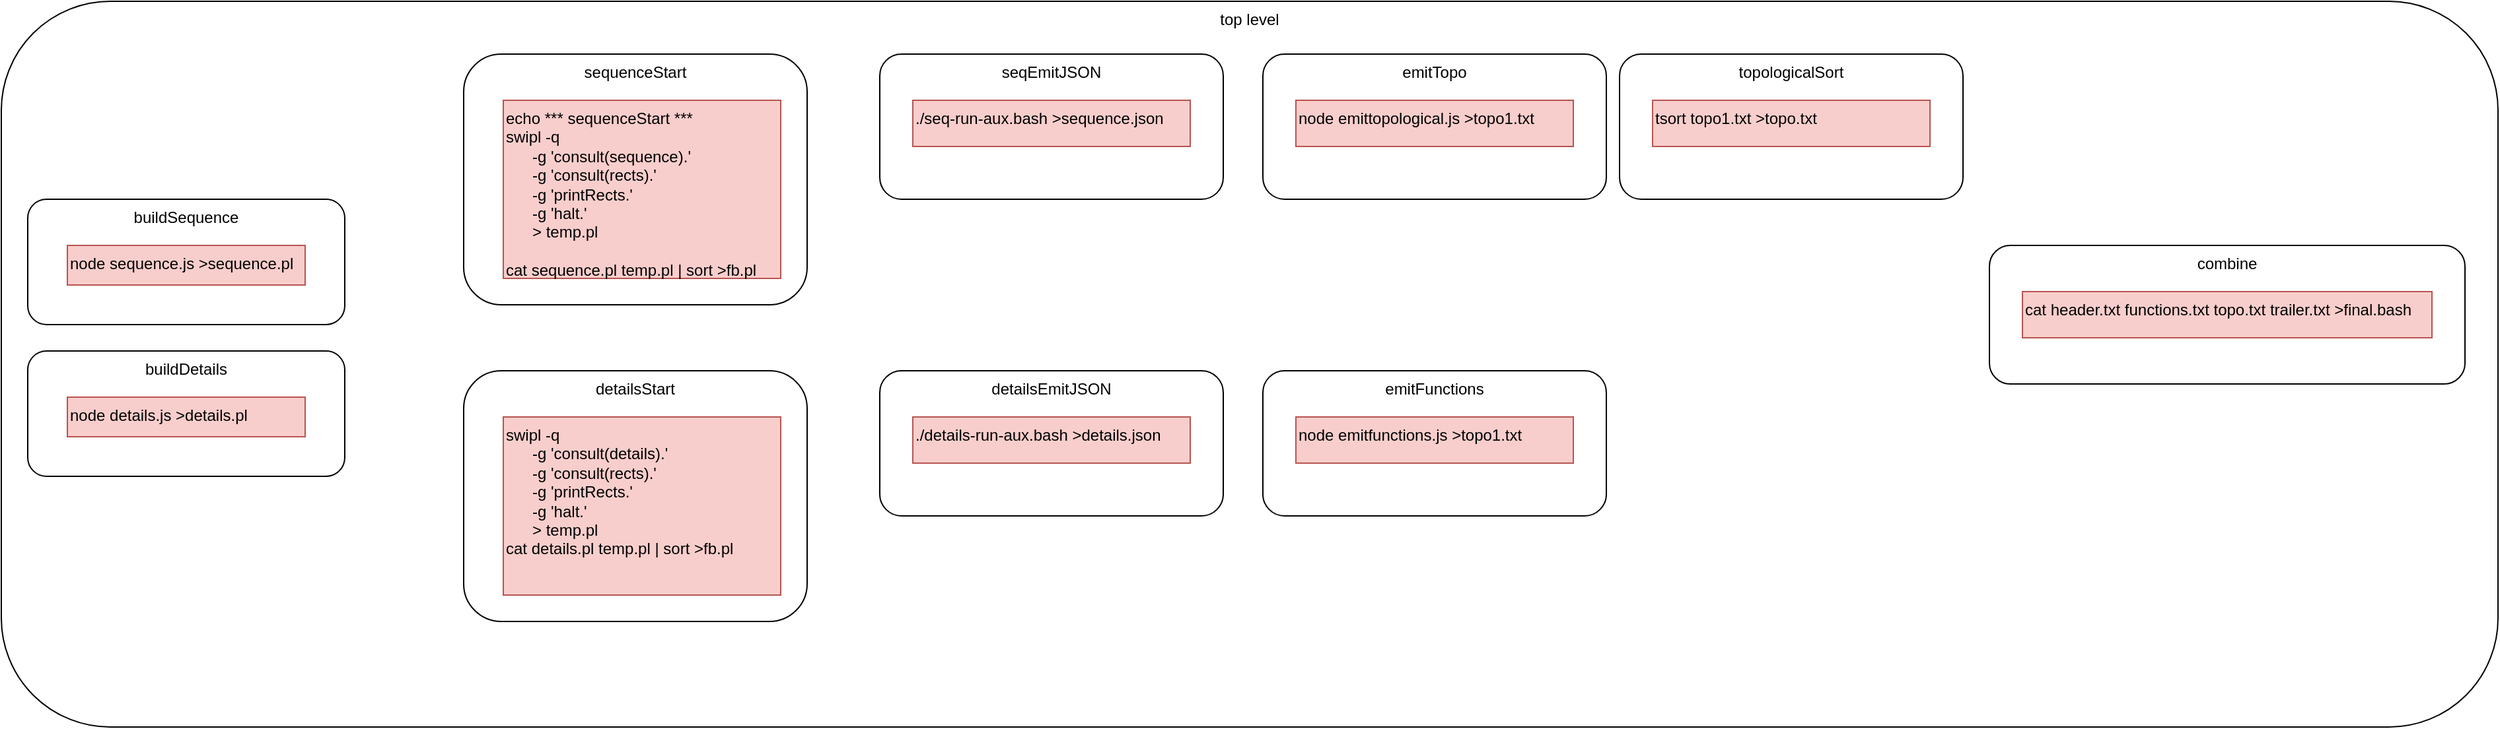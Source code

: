 <mxfile version="14.6.13" type="device"><diagram id="4-544yzEc4u4IAjOFwbp" name="Details"><mxGraphModel dx="1106" dy="806" grid="1" gridSize="10" guides="1" tooltips="1" connect="1" arrows="1" fold="1" page="1" pageScale="1" pageWidth="1100" pageHeight="850" math="0" shadow="0"><root><mxCell id="0"/><mxCell id="1" parent="0"/><mxCell id="rJgd0mdZyCf8UOVbtFr0-1" value="top level" style="rounded=1;whiteSpace=wrap;html=1;verticalAlign=top;" parent="1" vertex="1"><mxGeometry x="40" y="120" width="1890" height="550" as="geometry"/></mxCell><mxCell id="On2t8Sm75D8rSYa2tGV4-2" value="sequenceStart" style="rounded=1;whiteSpace=wrap;html=1;verticalAlign=top;" parent="1" vertex="1"><mxGeometry x="390" y="160" width="260" height="190" as="geometry"/></mxCell><mxCell id="On2t8Sm75D8rSYa2tGV4-3" value="&lt;div&gt;&lt;div&gt;echo *** sequenceStart ***&lt;/div&gt;&lt;div&gt;swipl -q&lt;/div&gt;&lt;div&gt;&amp;nbsp; &amp;nbsp; &amp;nbsp; -g 'consult(sequence).'&amp;nbsp;&lt;/div&gt;&lt;div&gt;&amp;nbsp; &amp;nbsp; &amp;nbsp; -g 'consult(rects).'&amp;nbsp;&lt;/div&gt;&lt;div&gt;&amp;nbsp; &amp;nbsp; &amp;nbsp; -g 'printRects.'&amp;nbsp;&lt;/div&gt;&lt;div&gt;&amp;nbsp; &amp;nbsp; &amp;nbsp; -g 'halt.'&amp;nbsp;&lt;/div&gt;&lt;div&gt;&amp;nbsp; &amp;nbsp; &amp;nbsp; &amp;gt; temp.pl&lt;/div&gt;&lt;div&gt;&lt;br&gt;&lt;/div&gt;&lt;div&gt;&lt;span&gt;cat sequence.pl temp.pl | sort &amp;gt;fb.pl&lt;/span&gt;&lt;br&gt;&lt;/div&gt;&lt;/div&gt;&lt;div&gt;&lt;br&gt;&lt;/div&gt;" style="rounded=0;whiteSpace=wrap;html=1;align=left;fillColor=#f8cecc;strokeColor=#b85450;verticalAlign=top;" parent="1" vertex="1"><mxGeometry x="420" y="195" width="210" height="135" as="geometry"/></mxCell><mxCell id="wUit2jLumQ3GsS1o_KCx-1" value="buildSequence" style="rounded=1;whiteSpace=wrap;html=1;verticalAlign=top;" parent="1" vertex="1"><mxGeometry x="60" y="270" width="240" height="95" as="geometry"/></mxCell><mxCell id="wUit2jLumQ3GsS1o_KCx-2" value="&lt;div&gt;&lt;div&gt;&lt;div&gt;node sequence.js &amp;gt;sequence.pl&lt;/div&gt;&lt;/div&gt;&lt;/div&gt;&lt;div&gt;&lt;br&gt;&lt;/div&gt;" style="rounded=0;whiteSpace=wrap;html=1;align=left;fillColor=#f8cecc;strokeColor=#b85450;verticalAlign=top;" parent="1" vertex="1"><mxGeometry x="90" y="305" width="180" height="30" as="geometry"/></mxCell><mxCell id="wUit2jLumQ3GsS1o_KCx-3" value="buildDetails" style="rounded=1;whiteSpace=wrap;html=1;verticalAlign=top;" parent="1" vertex="1"><mxGeometry x="60" y="385" width="240" height="95" as="geometry"/></mxCell><mxCell id="wUit2jLumQ3GsS1o_KCx-4" value="&lt;div&gt;&lt;div&gt;&lt;div&gt;&lt;div&gt;node details.js &amp;gt;details.pl&lt;/div&gt;&lt;/div&gt;&lt;/div&gt;&lt;/div&gt;" style="rounded=0;whiteSpace=wrap;html=1;align=left;fillColor=#f8cecc;strokeColor=#b85450;verticalAlign=top;" parent="1" vertex="1"><mxGeometry x="90" y="420" width="180" height="30" as="geometry"/></mxCell><mxCell id="wUit2jLumQ3GsS1o_KCx-5" value="seqEmitJSON" style="rounded=1;whiteSpace=wrap;html=1;verticalAlign=top;" parent="1" vertex="1"><mxGeometry x="705" y="160" width="260" height="110" as="geometry"/></mxCell><mxCell id="wUit2jLumQ3GsS1o_KCx-6" value="&lt;div&gt;&lt;div&gt;&lt;div&gt;./seq-run-aux.bash &amp;gt;sequence.json&lt;/div&gt;&lt;/div&gt;&lt;/div&gt;&lt;div&gt;&lt;br&gt;&lt;/div&gt;" style="rounded=0;whiteSpace=wrap;html=1;align=left;fillColor=#f8cecc;strokeColor=#b85450;verticalAlign=top;" parent="1" vertex="1"><mxGeometry x="730" y="195" width="210" height="35" as="geometry"/></mxCell><mxCell id="wUit2jLumQ3GsS1o_KCx-7" value="emitTopo" style="rounded=1;whiteSpace=wrap;html=1;verticalAlign=top;" parent="1" vertex="1"><mxGeometry x="995" y="160" width="260" height="110" as="geometry"/></mxCell><mxCell id="wUit2jLumQ3GsS1o_KCx-8" value="&lt;div&gt;&lt;div&gt;&lt;div&gt;&lt;div&gt;node emittopological.js &amp;gt;topo1.txt&lt;/div&gt;&lt;div&gt;&lt;br&gt;&lt;/div&gt;&lt;/div&gt;&lt;/div&gt;&lt;/div&gt;" style="rounded=0;whiteSpace=wrap;html=1;align=left;fillColor=#f8cecc;strokeColor=#b85450;verticalAlign=top;" parent="1" vertex="1"><mxGeometry x="1020" y="195" width="210" height="35" as="geometry"/></mxCell><mxCell id="wUit2jLumQ3GsS1o_KCx-9" value="topologicalSort" style="rounded=1;whiteSpace=wrap;html=1;verticalAlign=top;" parent="1" vertex="1"><mxGeometry x="1265" y="160" width="260" height="110" as="geometry"/></mxCell><mxCell id="wUit2jLumQ3GsS1o_KCx-10" value="&lt;div&gt;&lt;div&gt;&lt;span&gt;tsort topo1.txt &amp;gt;topo.txt&lt;/span&gt;&lt;br&gt;&lt;/div&gt;&lt;/div&gt;&lt;div&gt;&lt;br&gt;&lt;/div&gt;" style="rounded=0;whiteSpace=wrap;html=1;align=left;fillColor=#f8cecc;strokeColor=#b85450;verticalAlign=top;" parent="1" vertex="1"><mxGeometry x="1290" y="195" width="210" height="35" as="geometry"/></mxCell><mxCell id="wUit2jLumQ3GsS1o_KCx-13" value="detailsStart" style="rounded=1;whiteSpace=wrap;html=1;verticalAlign=top;" parent="1" vertex="1"><mxGeometry x="390" y="400" width="260" height="190" as="geometry"/></mxCell><mxCell id="wUit2jLumQ3GsS1o_KCx-14" value="&lt;div&gt;&lt;div&gt;swipl -q&lt;/div&gt;&lt;div&gt;&amp;nbsp; &amp;nbsp; &amp;nbsp; -g 'consult(details).'&amp;nbsp;&lt;/div&gt;&lt;div&gt;&lt;span&gt;&amp;nbsp; &amp;nbsp; &amp;nbsp; -g 'consult(rects).'&amp;nbsp;&lt;/span&gt;&lt;/div&gt;&lt;div&gt;&amp;nbsp; &amp;nbsp; &amp;nbsp; -g 'printRects.'&amp;nbsp;&lt;/div&gt;&lt;div&gt;&amp;nbsp; &amp;nbsp; &amp;nbsp; -g 'halt.'&amp;nbsp;&lt;/div&gt;&lt;div&gt;&amp;nbsp; &amp;nbsp; &amp;nbsp; &amp;gt; temp.pl&lt;/div&gt;&lt;div&gt;&lt;span&gt;cat details.pl temp.pl | sort &amp;gt;fb.pl&lt;/span&gt;&lt;br&gt;&lt;/div&gt;&lt;/div&gt;&lt;div&gt;&lt;br&gt;&lt;/div&gt;" style="rounded=0;whiteSpace=wrap;html=1;align=left;fillColor=#f8cecc;strokeColor=#b85450;verticalAlign=top;" parent="1" vertex="1"><mxGeometry x="420" y="435" width="210" height="135" as="geometry"/></mxCell><mxCell id="wUit2jLumQ3GsS1o_KCx-15" value="detailsEmitJSON" style="rounded=1;whiteSpace=wrap;html=1;verticalAlign=top;" parent="1" vertex="1"><mxGeometry x="705" y="400" width="260" height="110" as="geometry"/></mxCell><mxCell id="wUit2jLumQ3GsS1o_KCx-16" value="&lt;div&gt;&lt;div&gt;&lt;div&gt;./details-run-aux.bash &amp;gt;details.json&lt;/div&gt;&lt;/div&gt;&lt;/div&gt;&lt;div&gt;&lt;br&gt;&lt;/div&gt;" style="rounded=0;whiteSpace=wrap;html=1;align=left;fillColor=#f8cecc;strokeColor=#b85450;verticalAlign=top;" parent="1" vertex="1"><mxGeometry x="730" y="435" width="210" height="35" as="geometry"/></mxCell><mxCell id="wUit2jLumQ3GsS1o_KCx-17" value="emitFunctions" style="rounded=1;whiteSpace=wrap;html=1;verticalAlign=top;" parent="1" vertex="1"><mxGeometry x="995" y="400" width="260" height="110" as="geometry"/></mxCell><mxCell id="wUit2jLumQ3GsS1o_KCx-18" value="&lt;div&gt;&lt;div&gt;&lt;div&gt;&lt;div&gt;node emitfunctions.js &amp;gt;topo1.txt&lt;/div&gt;&lt;div&gt;&lt;br&gt;&lt;/div&gt;&lt;/div&gt;&lt;/div&gt;&lt;/div&gt;" style="rounded=0;whiteSpace=wrap;html=1;align=left;fillColor=#f8cecc;strokeColor=#b85450;verticalAlign=top;" parent="1" vertex="1"><mxGeometry x="1020" y="435" width="210" height="35" as="geometry"/></mxCell><mxCell id="wUit2jLumQ3GsS1o_KCx-21" value="combine" style="rounded=1;whiteSpace=wrap;html=1;verticalAlign=top;" parent="1" vertex="1"><mxGeometry x="1545" y="305" width="360" height="105" as="geometry"/></mxCell><mxCell id="wUit2jLumQ3GsS1o_KCx-22" value="&lt;div&gt;&lt;div&gt;&lt;div&gt;cat header.txt functions.txt topo.txt trailer.txt &amp;gt;final.bash&lt;/div&gt;&lt;/div&gt;&lt;/div&gt;&lt;div&gt;&lt;br&gt;&lt;/div&gt;" style="rounded=0;whiteSpace=wrap;html=1;align=left;fillColor=#f8cecc;strokeColor=#b85450;verticalAlign=top;" parent="1" vertex="1"><mxGeometry x="1570" y="340" width="310" height="35" as="geometry"/></mxCell></root></mxGraphModel></diagram></mxfile>